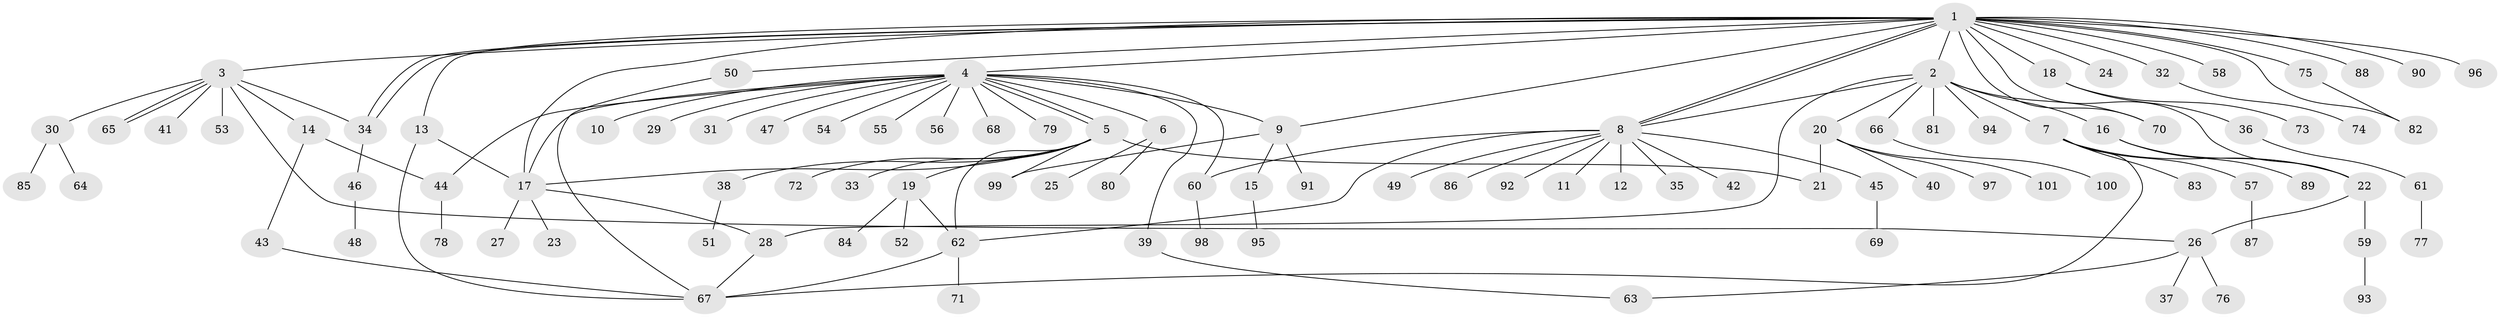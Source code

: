 // Generated by graph-tools (version 1.1) at 2025/14/03/09/25 04:14:40]
// undirected, 101 vertices, 128 edges
graph export_dot {
graph [start="1"]
  node [color=gray90,style=filled];
  1;
  2;
  3;
  4;
  5;
  6;
  7;
  8;
  9;
  10;
  11;
  12;
  13;
  14;
  15;
  16;
  17;
  18;
  19;
  20;
  21;
  22;
  23;
  24;
  25;
  26;
  27;
  28;
  29;
  30;
  31;
  32;
  33;
  34;
  35;
  36;
  37;
  38;
  39;
  40;
  41;
  42;
  43;
  44;
  45;
  46;
  47;
  48;
  49;
  50;
  51;
  52;
  53;
  54;
  55;
  56;
  57;
  58;
  59;
  60;
  61;
  62;
  63;
  64;
  65;
  66;
  67;
  68;
  69;
  70;
  71;
  72;
  73;
  74;
  75;
  76;
  77;
  78;
  79;
  80;
  81;
  82;
  83;
  84;
  85;
  86;
  87;
  88;
  89;
  90;
  91;
  92;
  93;
  94;
  95;
  96;
  97;
  98;
  99;
  100;
  101;
  1 -- 2;
  1 -- 3;
  1 -- 4;
  1 -- 8;
  1 -- 8;
  1 -- 9;
  1 -- 13;
  1 -- 17;
  1 -- 18;
  1 -- 22;
  1 -- 24;
  1 -- 32;
  1 -- 34;
  1 -- 34;
  1 -- 50;
  1 -- 58;
  1 -- 70;
  1 -- 75;
  1 -- 82;
  1 -- 88;
  1 -- 90;
  1 -- 96;
  2 -- 7;
  2 -- 8;
  2 -- 16;
  2 -- 20;
  2 -- 28;
  2 -- 66;
  2 -- 70;
  2 -- 81;
  2 -- 94;
  3 -- 14;
  3 -- 26;
  3 -- 30;
  3 -- 34;
  3 -- 41;
  3 -- 53;
  3 -- 65;
  3 -- 65;
  4 -- 5;
  4 -- 5;
  4 -- 6;
  4 -- 9;
  4 -- 10;
  4 -- 17;
  4 -- 29;
  4 -- 31;
  4 -- 39;
  4 -- 44;
  4 -- 47;
  4 -- 54;
  4 -- 55;
  4 -- 56;
  4 -- 60;
  4 -- 68;
  4 -- 79;
  5 -- 17;
  5 -- 19;
  5 -- 21;
  5 -- 33;
  5 -- 38;
  5 -- 62;
  5 -- 72;
  5 -- 99;
  6 -- 25;
  6 -- 80;
  7 -- 22;
  7 -- 57;
  7 -- 67;
  7 -- 83;
  8 -- 11;
  8 -- 12;
  8 -- 35;
  8 -- 42;
  8 -- 45;
  8 -- 49;
  8 -- 60;
  8 -- 62;
  8 -- 86;
  8 -- 92;
  9 -- 15;
  9 -- 91;
  9 -- 99;
  13 -- 17;
  13 -- 67;
  14 -- 43;
  14 -- 44;
  15 -- 95;
  16 -- 22;
  16 -- 89;
  17 -- 23;
  17 -- 27;
  17 -- 28;
  18 -- 36;
  18 -- 73;
  19 -- 52;
  19 -- 62;
  19 -- 84;
  20 -- 21;
  20 -- 40;
  20 -- 97;
  20 -- 101;
  22 -- 26;
  22 -- 59;
  26 -- 37;
  26 -- 63;
  26 -- 76;
  28 -- 67;
  30 -- 64;
  30 -- 85;
  32 -- 74;
  34 -- 46;
  36 -- 61;
  38 -- 51;
  39 -- 63;
  43 -- 67;
  44 -- 78;
  45 -- 69;
  46 -- 48;
  50 -- 67;
  57 -- 87;
  59 -- 93;
  60 -- 98;
  61 -- 77;
  62 -- 67;
  62 -- 71;
  66 -- 100;
  75 -- 82;
}

